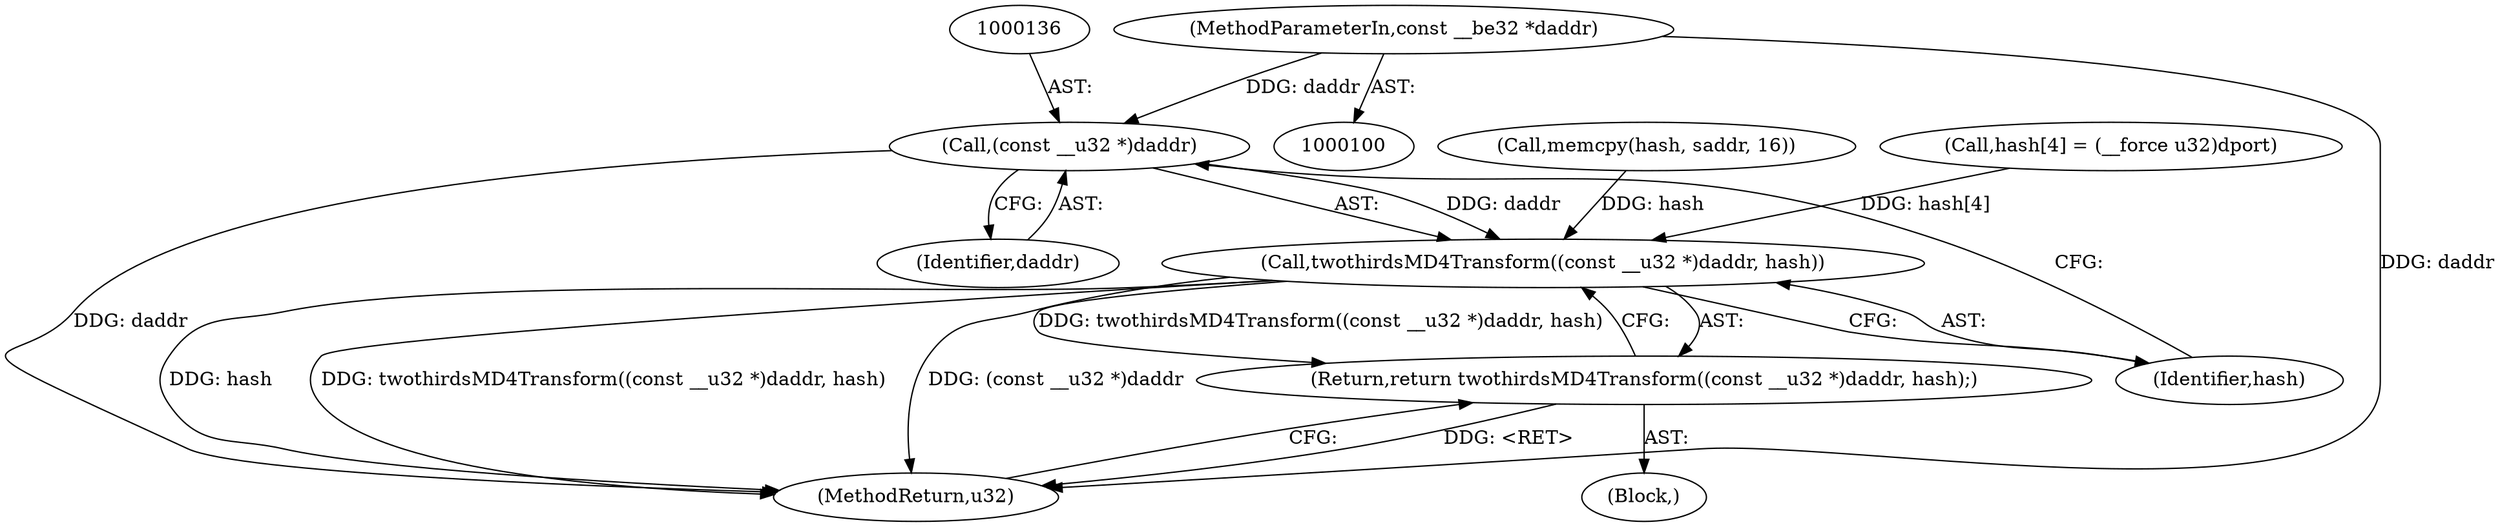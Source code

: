 digraph "1_linux_6e5714eaf77d79ae1c8b47e3e040ff5411b717ec_6@pointer" {
"1000102" [label="(MethodParameterIn,const __be32 *daddr)"];
"1000135" [label="(Call,(const __u32 *)daddr)"];
"1000134" [label="(Call,twothirdsMD4Transform((const __u32 *)daddr, hash))"];
"1000133" [label="(Return,return twothirdsMD4Transform((const __u32 *)daddr, hash);)"];
"1000135" [label="(Call,(const __u32 *)daddr)"];
"1000114" [label="(Call,hash[4] = (__force u32)dport)"];
"1000139" [label="(MethodReturn,u32)"];
"1000102" [label="(MethodParameterIn,const __be32 *daddr)"];
"1000138" [label="(Identifier,hash)"];
"1000104" [label="(Block,)"];
"1000133" [label="(Return,return twothirdsMD4Transform((const __u32 *)daddr, hash);)"];
"1000137" [label="(Identifier,daddr)"];
"1000134" [label="(Call,twothirdsMD4Transform((const __u32 *)daddr, hash))"];
"1000110" [label="(Call,memcpy(hash, saddr, 16))"];
"1000102" -> "1000100"  [label="AST: "];
"1000102" -> "1000139"  [label="DDG: daddr"];
"1000102" -> "1000135"  [label="DDG: daddr"];
"1000135" -> "1000134"  [label="AST: "];
"1000135" -> "1000137"  [label="CFG: "];
"1000136" -> "1000135"  [label="AST: "];
"1000137" -> "1000135"  [label="AST: "];
"1000138" -> "1000135"  [label="CFG: "];
"1000135" -> "1000139"  [label="DDG: daddr"];
"1000135" -> "1000134"  [label="DDG: daddr"];
"1000134" -> "1000133"  [label="AST: "];
"1000134" -> "1000138"  [label="CFG: "];
"1000138" -> "1000134"  [label="AST: "];
"1000133" -> "1000134"  [label="CFG: "];
"1000134" -> "1000139"  [label="DDG: hash"];
"1000134" -> "1000139"  [label="DDG: twothirdsMD4Transform((const __u32 *)daddr, hash)"];
"1000134" -> "1000139"  [label="DDG: (const __u32 *)daddr"];
"1000134" -> "1000133"  [label="DDG: twothirdsMD4Transform((const __u32 *)daddr, hash)"];
"1000114" -> "1000134"  [label="DDG: hash[4]"];
"1000110" -> "1000134"  [label="DDG: hash"];
"1000133" -> "1000104"  [label="AST: "];
"1000139" -> "1000133"  [label="CFG: "];
"1000133" -> "1000139"  [label="DDG: <RET>"];
}
